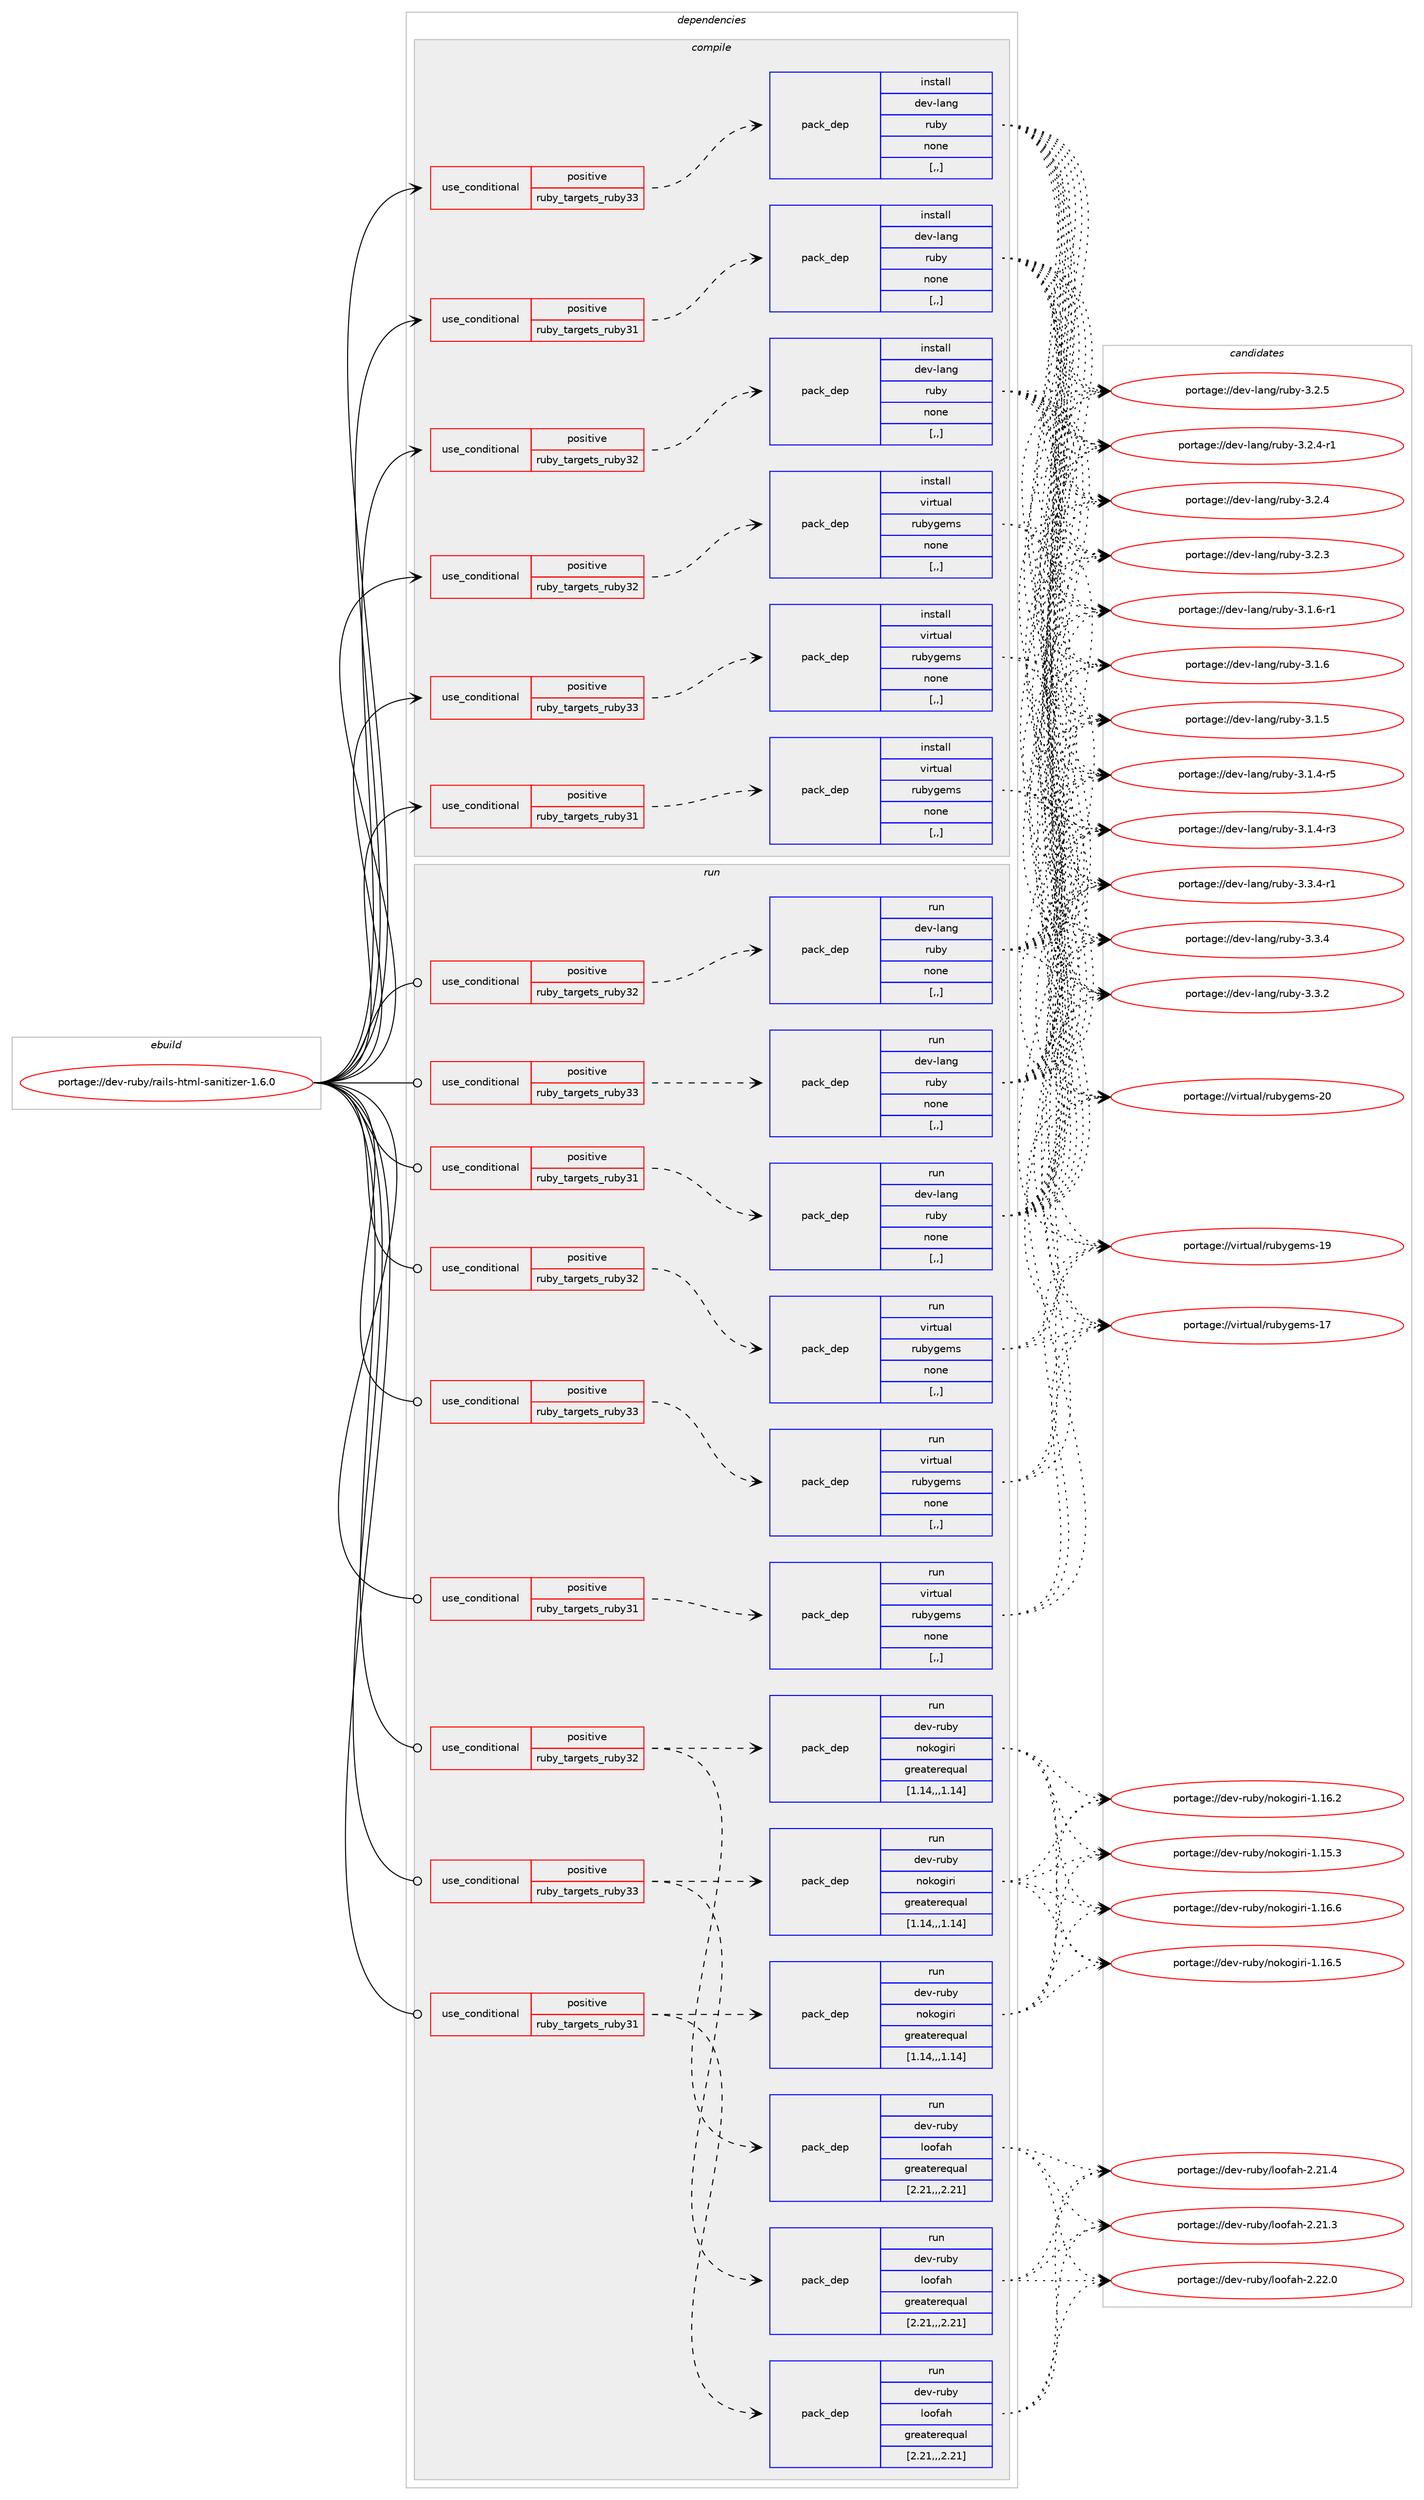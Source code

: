 digraph prolog {

# *************
# Graph options
# *************

newrank=true;
concentrate=true;
compound=true;
graph [rankdir=LR,fontname=Helvetica,fontsize=10,ranksep=1.5];#, ranksep=2.5, nodesep=0.2];
edge  [arrowhead=vee];
node  [fontname=Helvetica,fontsize=10];

# **********
# The ebuild
# **********

subgraph cluster_leftcol {
color=gray;
label=<<i>ebuild</i>>;
id [label="portage://dev-ruby/rails-html-sanitizer-1.6.0", color=red, width=4, href="../dev-ruby/rails-html-sanitizer-1.6.0.svg"];
}

# ****************
# The dependencies
# ****************

subgraph cluster_midcol {
color=gray;
label=<<i>dependencies</i>>;
subgraph cluster_compile {
fillcolor="#eeeeee";
style=filled;
label=<<i>compile</i>>;
subgraph cond53502 {
dependency196470 [label=<<TABLE BORDER="0" CELLBORDER="1" CELLSPACING="0" CELLPADDING="4"><TR><TD ROWSPAN="3" CELLPADDING="10">use_conditional</TD></TR><TR><TD>positive</TD></TR><TR><TD>ruby_targets_ruby31</TD></TR></TABLE>>, shape=none, color=red];
subgraph pack141615 {
dependency196471 [label=<<TABLE BORDER="0" CELLBORDER="1" CELLSPACING="0" CELLPADDING="4" WIDTH="220"><TR><TD ROWSPAN="6" CELLPADDING="30">pack_dep</TD></TR><TR><TD WIDTH="110">install</TD></TR><TR><TD>dev-lang</TD></TR><TR><TD>ruby</TD></TR><TR><TD>none</TD></TR><TR><TD>[,,]</TD></TR></TABLE>>, shape=none, color=blue];
}
dependency196470:e -> dependency196471:w [weight=20,style="dashed",arrowhead="vee"];
}
id:e -> dependency196470:w [weight=20,style="solid",arrowhead="vee"];
subgraph cond53503 {
dependency196472 [label=<<TABLE BORDER="0" CELLBORDER="1" CELLSPACING="0" CELLPADDING="4"><TR><TD ROWSPAN="3" CELLPADDING="10">use_conditional</TD></TR><TR><TD>positive</TD></TR><TR><TD>ruby_targets_ruby31</TD></TR></TABLE>>, shape=none, color=red];
subgraph pack141616 {
dependency196473 [label=<<TABLE BORDER="0" CELLBORDER="1" CELLSPACING="0" CELLPADDING="4" WIDTH="220"><TR><TD ROWSPAN="6" CELLPADDING="30">pack_dep</TD></TR><TR><TD WIDTH="110">install</TD></TR><TR><TD>virtual</TD></TR><TR><TD>rubygems</TD></TR><TR><TD>none</TD></TR><TR><TD>[,,]</TD></TR></TABLE>>, shape=none, color=blue];
}
dependency196472:e -> dependency196473:w [weight=20,style="dashed",arrowhead="vee"];
}
id:e -> dependency196472:w [weight=20,style="solid",arrowhead="vee"];
subgraph cond53504 {
dependency196474 [label=<<TABLE BORDER="0" CELLBORDER="1" CELLSPACING="0" CELLPADDING="4"><TR><TD ROWSPAN="3" CELLPADDING="10">use_conditional</TD></TR><TR><TD>positive</TD></TR><TR><TD>ruby_targets_ruby32</TD></TR></TABLE>>, shape=none, color=red];
subgraph pack141617 {
dependency196475 [label=<<TABLE BORDER="0" CELLBORDER="1" CELLSPACING="0" CELLPADDING="4" WIDTH="220"><TR><TD ROWSPAN="6" CELLPADDING="30">pack_dep</TD></TR><TR><TD WIDTH="110">install</TD></TR><TR><TD>dev-lang</TD></TR><TR><TD>ruby</TD></TR><TR><TD>none</TD></TR><TR><TD>[,,]</TD></TR></TABLE>>, shape=none, color=blue];
}
dependency196474:e -> dependency196475:w [weight=20,style="dashed",arrowhead="vee"];
}
id:e -> dependency196474:w [weight=20,style="solid",arrowhead="vee"];
subgraph cond53505 {
dependency196476 [label=<<TABLE BORDER="0" CELLBORDER="1" CELLSPACING="0" CELLPADDING="4"><TR><TD ROWSPAN="3" CELLPADDING="10">use_conditional</TD></TR><TR><TD>positive</TD></TR><TR><TD>ruby_targets_ruby32</TD></TR></TABLE>>, shape=none, color=red];
subgraph pack141618 {
dependency196477 [label=<<TABLE BORDER="0" CELLBORDER="1" CELLSPACING="0" CELLPADDING="4" WIDTH="220"><TR><TD ROWSPAN="6" CELLPADDING="30">pack_dep</TD></TR><TR><TD WIDTH="110">install</TD></TR><TR><TD>virtual</TD></TR><TR><TD>rubygems</TD></TR><TR><TD>none</TD></TR><TR><TD>[,,]</TD></TR></TABLE>>, shape=none, color=blue];
}
dependency196476:e -> dependency196477:w [weight=20,style="dashed",arrowhead="vee"];
}
id:e -> dependency196476:w [weight=20,style="solid",arrowhead="vee"];
subgraph cond53506 {
dependency196478 [label=<<TABLE BORDER="0" CELLBORDER="1" CELLSPACING="0" CELLPADDING="4"><TR><TD ROWSPAN="3" CELLPADDING="10">use_conditional</TD></TR><TR><TD>positive</TD></TR><TR><TD>ruby_targets_ruby33</TD></TR></TABLE>>, shape=none, color=red];
subgraph pack141619 {
dependency196479 [label=<<TABLE BORDER="0" CELLBORDER="1" CELLSPACING="0" CELLPADDING="4" WIDTH="220"><TR><TD ROWSPAN="6" CELLPADDING="30">pack_dep</TD></TR><TR><TD WIDTH="110">install</TD></TR><TR><TD>dev-lang</TD></TR><TR><TD>ruby</TD></TR><TR><TD>none</TD></TR><TR><TD>[,,]</TD></TR></TABLE>>, shape=none, color=blue];
}
dependency196478:e -> dependency196479:w [weight=20,style="dashed",arrowhead="vee"];
}
id:e -> dependency196478:w [weight=20,style="solid",arrowhead="vee"];
subgraph cond53507 {
dependency196480 [label=<<TABLE BORDER="0" CELLBORDER="1" CELLSPACING="0" CELLPADDING="4"><TR><TD ROWSPAN="3" CELLPADDING="10">use_conditional</TD></TR><TR><TD>positive</TD></TR><TR><TD>ruby_targets_ruby33</TD></TR></TABLE>>, shape=none, color=red];
subgraph pack141620 {
dependency196481 [label=<<TABLE BORDER="0" CELLBORDER="1" CELLSPACING="0" CELLPADDING="4" WIDTH="220"><TR><TD ROWSPAN="6" CELLPADDING="30">pack_dep</TD></TR><TR><TD WIDTH="110">install</TD></TR><TR><TD>virtual</TD></TR><TR><TD>rubygems</TD></TR><TR><TD>none</TD></TR><TR><TD>[,,]</TD></TR></TABLE>>, shape=none, color=blue];
}
dependency196480:e -> dependency196481:w [weight=20,style="dashed",arrowhead="vee"];
}
id:e -> dependency196480:w [weight=20,style="solid",arrowhead="vee"];
}
subgraph cluster_compileandrun {
fillcolor="#eeeeee";
style=filled;
label=<<i>compile and run</i>>;
}
subgraph cluster_run {
fillcolor="#eeeeee";
style=filled;
label=<<i>run</i>>;
subgraph cond53508 {
dependency196482 [label=<<TABLE BORDER="0" CELLBORDER="1" CELLSPACING="0" CELLPADDING="4"><TR><TD ROWSPAN="3" CELLPADDING="10">use_conditional</TD></TR><TR><TD>positive</TD></TR><TR><TD>ruby_targets_ruby31</TD></TR></TABLE>>, shape=none, color=red];
subgraph pack141621 {
dependency196483 [label=<<TABLE BORDER="0" CELLBORDER="1" CELLSPACING="0" CELLPADDING="4" WIDTH="220"><TR><TD ROWSPAN="6" CELLPADDING="30">pack_dep</TD></TR><TR><TD WIDTH="110">run</TD></TR><TR><TD>dev-lang</TD></TR><TR><TD>ruby</TD></TR><TR><TD>none</TD></TR><TR><TD>[,,]</TD></TR></TABLE>>, shape=none, color=blue];
}
dependency196482:e -> dependency196483:w [weight=20,style="dashed",arrowhead="vee"];
}
id:e -> dependency196482:w [weight=20,style="solid",arrowhead="odot"];
subgraph cond53509 {
dependency196484 [label=<<TABLE BORDER="0" CELLBORDER="1" CELLSPACING="0" CELLPADDING="4"><TR><TD ROWSPAN="3" CELLPADDING="10">use_conditional</TD></TR><TR><TD>positive</TD></TR><TR><TD>ruby_targets_ruby31</TD></TR></TABLE>>, shape=none, color=red];
subgraph pack141622 {
dependency196485 [label=<<TABLE BORDER="0" CELLBORDER="1" CELLSPACING="0" CELLPADDING="4" WIDTH="220"><TR><TD ROWSPAN="6" CELLPADDING="30">pack_dep</TD></TR><TR><TD WIDTH="110">run</TD></TR><TR><TD>dev-ruby</TD></TR><TR><TD>loofah</TD></TR><TR><TD>greaterequal</TD></TR><TR><TD>[2.21,,,2.21]</TD></TR></TABLE>>, shape=none, color=blue];
}
dependency196484:e -> dependency196485:w [weight=20,style="dashed",arrowhead="vee"];
subgraph pack141623 {
dependency196486 [label=<<TABLE BORDER="0" CELLBORDER="1" CELLSPACING="0" CELLPADDING="4" WIDTH="220"><TR><TD ROWSPAN="6" CELLPADDING="30">pack_dep</TD></TR><TR><TD WIDTH="110">run</TD></TR><TR><TD>dev-ruby</TD></TR><TR><TD>nokogiri</TD></TR><TR><TD>greaterequal</TD></TR><TR><TD>[1.14,,,1.14]</TD></TR></TABLE>>, shape=none, color=blue];
}
dependency196484:e -> dependency196486:w [weight=20,style="dashed",arrowhead="vee"];
}
id:e -> dependency196484:w [weight=20,style="solid",arrowhead="odot"];
subgraph cond53510 {
dependency196487 [label=<<TABLE BORDER="0" CELLBORDER="1" CELLSPACING="0" CELLPADDING="4"><TR><TD ROWSPAN="3" CELLPADDING="10">use_conditional</TD></TR><TR><TD>positive</TD></TR><TR><TD>ruby_targets_ruby31</TD></TR></TABLE>>, shape=none, color=red];
subgraph pack141624 {
dependency196488 [label=<<TABLE BORDER="0" CELLBORDER="1" CELLSPACING="0" CELLPADDING="4" WIDTH="220"><TR><TD ROWSPAN="6" CELLPADDING="30">pack_dep</TD></TR><TR><TD WIDTH="110">run</TD></TR><TR><TD>virtual</TD></TR><TR><TD>rubygems</TD></TR><TR><TD>none</TD></TR><TR><TD>[,,]</TD></TR></TABLE>>, shape=none, color=blue];
}
dependency196487:e -> dependency196488:w [weight=20,style="dashed",arrowhead="vee"];
}
id:e -> dependency196487:w [weight=20,style="solid",arrowhead="odot"];
subgraph cond53511 {
dependency196489 [label=<<TABLE BORDER="0" CELLBORDER="1" CELLSPACING="0" CELLPADDING="4"><TR><TD ROWSPAN="3" CELLPADDING="10">use_conditional</TD></TR><TR><TD>positive</TD></TR><TR><TD>ruby_targets_ruby32</TD></TR></TABLE>>, shape=none, color=red];
subgraph pack141625 {
dependency196490 [label=<<TABLE BORDER="0" CELLBORDER="1" CELLSPACING="0" CELLPADDING="4" WIDTH="220"><TR><TD ROWSPAN="6" CELLPADDING="30">pack_dep</TD></TR><TR><TD WIDTH="110">run</TD></TR><TR><TD>dev-lang</TD></TR><TR><TD>ruby</TD></TR><TR><TD>none</TD></TR><TR><TD>[,,]</TD></TR></TABLE>>, shape=none, color=blue];
}
dependency196489:e -> dependency196490:w [weight=20,style="dashed",arrowhead="vee"];
}
id:e -> dependency196489:w [weight=20,style="solid",arrowhead="odot"];
subgraph cond53512 {
dependency196491 [label=<<TABLE BORDER="0" CELLBORDER="1" CELLSPACING="0" CELLPADDING="4"><TR><TD ROWSPAN="3" CELLPADDING="10">use_conditional</TD></TR><TR><TD>positive</TD></TR><TR><TD>ruby_targets_ruby32</TD></TR></TABLE>>, shape=none, color=red];
subgraph pack141626 {
dependency196492 [label=<<TABLE BORDER="0" CELLBORDER="1" CELLSPACING="0" CELLPADDING="4" WIDTH="220"><TR><TD ROWSPAN="6" CELLPADDING="30">pack_dep</TD></TR><TR><TD WIDTH="110">run</TD></TR><TR><TD>dev-ruby</TD></TR><TR><TD>loofah</TD></TR><TR><TD>greaterequal</TD></TR><TR><TD>[2.21,,,2.21]</TD></TR></TABLE>>, shape=none, color=blue];
}
dependency196491:e -> dependency196492:w [weight=20,style="dashed",arrowhead="vee"];
subgraph pack141627 {
dependency196493 [label=<<TABLE BORDER="0" CELLBORDER="1" CELLSPACING="0" CELLPADDING="4" WIDTH="220"><TR><TD ROWSPAN="6" CELLPADDING="30">pack_dep</TD></TR><TR><TD WIDTH="110">run</TD></TR><TR><TD>dev-ruby</TD></TR><TR><TD>nokogiri</TD></TR><TR><TD>greaterequal</TD></TR><TR><TD>[1.14,,,1.14]</TD></TR></TABLE>>, shape=none, color=blue];
}
dependency196491:e -> dependency196493:w [weight=20,style="dashed",arrowhead="vee"];
}
id:e -> dependency196491:w [weight=20,style="solid",arrowhead="odot"];
subgraph cond53513 {
dependency196494 [label=<<TABLE BORDER="0" CELLBORDER="1" CELLSPACING="0" CELLPADDING="4"><TR><TD ROWSPAN="3" CELLPADDING="10">use_conditional</TD></TR><TR><TD>positive</TD></TR><TR><TD>ruby_targets_ruby32</TD></TR></TABLE>>, shape=none, color=red];
subgraph pack141628 {
dependency196495 [label=<<TABLE BORDER="0" CELLBORDER="1" CELLSPACING="0" CELLPADDING="4" WIDTH="220"><TR><TD ROWSPAN="6" CELLPADDING="30">pack_dep</TD></TR><TR><TD WIDTH="110">run</TD></TR><TR><TD>virtual</TD></TR><TR><TD>rubygems</TD></TR><TR><TD>none</TD></TR><TR><TD>[,,]</TD></TR></TABLE>>, shape=none, color=blue];
}
dependency196494:e -> dependency196495:w [weight=20,style="dashed",arrowhead="vee"];
}
id:e -> dependency196494:w [weight=20,style="solid",arrowhead="odot"];
subgraph cond53514 {
dependency196496 [label=<<TABLE BORDER="0" CELLBORDER="1" CELLSPACING="0" CELLPADDING="4"><TR><TD ROWSPAN="3" CELLPADDING="10">use_conditional</TD></TR><TR><TD>positive</TD></TR><TR><TD>ruby_targets_ruby33</TD></TR></TABLE>>, shape=none, color=red];
subgraph pack141629 {
dependency196497 [label=<<TABLE BORDER="0" CELLBORDER="1" CELLSPACING="0" CELLPADDING="4" WIDTH="220"><TR><TD ROWSPAN="6" CELLPADDING="30">pack_dep</TD></TR><TR><TD WIDTH="110">run</TD></TR><TR><TD>dev-lang</TD></TR><TR><TD>ruby</TD></TR><TR><TD>none</TD></TR><TR><TD>[,,]</TD></TR></TABLE>>, shape=none, color=blue];
}
dependency196496:e -> dependency196497:w [weight=20,style="dashed",arrowhead="vee"];
}
id:e -> dependency196496:w [weight=20,style="solid",arrowhead="odot"];
subgraph cond53515 {
dependency196498 [label=<<TABLE BORDER="0" CELLBORDER="1" CELLSPACING="0" CELLPADDING="4"><TR><TD ROWSPAN="3" CELLPADDING="10">use_conditional</TD></TR><TR><TD>positive</TD></TR><TR><TD>ruby_targets_ruby33</TD></TR></TABLE>>, shape=none, color=red];
subgraph pack141630 {
dependency196499 [label=<<TABLE BORDER="0" CELLBORDER="1" CELLSPACING="0" CELLPADDING="4" WIDTH="220"><TR><TD ROWSPAN="6" CELLPADDING="30">pack_dep</TD></TR><TR><TD WIDTH="110">run</TD></TR><TR><TD>dev-ruby</TD></TR><TR><TD>loofah</TD></TR><TR><TD>greaterequal</TD></TR><TR><TD>[2.21,,,2.21]</TD></TR></TABLE>>, shape=none, color=blue];
}
dependency196498:e -> dependency196499:w [weight=20,style="dashed",arrowhead="vee"];
subgraph pack141631 {
dependency196500 [label=<<TABLE BORDER="0" CELLBORDER="1" CELLSPACING="0" CELLPADDING="4" WIDTH="220"><TR><TD ROWSPAN="6" CELLPADDING="30">pack_dep</TD></TR><TR><TD WIDTH="110">run</TD></TR><TR><TD>dev-ruby</TD></TR><TR><TD>nokogiri</TD></TR><TR><TD>greaterequal</TD></TR><TR><TD>[1.14,,,1.14]</TD></TR></TABLE>>, shape=none, color=blue];
}
dependency196498:e -> dependency196500:w [weight=20,style="dashed",arrowhead="vee"];
}
id:e -> dependency196498:w [weight=20,style="solid",arrowhead="odot"];
subgraph cond53516 {
dependency196501 [label=<<TABLE BORDER="0" CELLBORDER="1" CELLSPACING="0" CELLPADDING="4"><TR><TD ROWSPAN="3" CELLPADDING="10">use_conditional</TD></TR><TR><TD>positive</TD></TR><TR><TD>ruby_targets_ruby33</TD></TR></TABLE>>, shape=none, color=red];
subgraph pack141632 {
dependency196502 [label=<<TABLE BORDER="0" CELLBORDER="1" CELLSPACING="0" CELLPADDING="4" WIDTH="220"><TR><TD ROWSPAN="6" CELLPADDING="30">pack_dep</TD></TR><TR><TD WIDTH="110">run</TD></TR><TR><TD>virtual</TD></TR><TR><TD>rubygems</TD></TR><TR><TD>none</TD></TR><TR><TD>[,,]</TD></TR></TABLE>>, shape=none, color=blue];
}
dependency196501:e -> dependency196502:w [weight=20,style="dashed",arrowhead="vee"];
}
id:e -> dependency196501:w [weight=20,style="solid",arrowhead="odot"];
}
}

# **************
# The candidates
# **************

subgraph cluster_choices {
rank=same;
color=gray;
label=<<i>candidates</i>>;

subgraph choice141615 {
color=black;
nodesep=1;
choice100101118451089711010347114117981214551465146524511449 [label="portage://dev-lang/ruby-3.3.4-r1", color=red, width=4,href="../dev-lang/ruby-3.3.4-r1.svg"];
choice10010111845108971101034711411798121455146514652 [label="portage://dev-lang/ruby-3.3.4", color=red, width=4,href="../dev-lang/ruby-3.3.4.svg"];
choice10010111845108971101034711411798121455146514650 [label="portage://dev-lang/ruby-3.3.2", color=red, width=4,href="../dev-lang/ruby-3.3.2.svg"];
choice10010111845108971101034711411798121455146504653 [label="portage://dev-lang/ruby-3.2.5", color=red, width=4,href="../dev-lang/ruby-3.2.5.svg"];
choice100101118451089711010347114117981214551465046524511449 [label="portage://dev-lang/ruby-3.2.4-r1", color=red, width=4,href="../dev-lang/ruby-3.2.4-r1.svg"];
choice10010111845108971101034711411798121455146504652 [label="portage://dev-lang/ruby-3.2.4", color=red, width=4,href="../dev-lang/ruby-3.2.4.svg"];
choice10010111845108971101034711411798121455146504651 [label="portage://dev-lang/ruby-3.2.3", color=red, width=4,href="../dev-lang/ruby-3.2.3.svg"];
choice100101118451089711010347114117981214551464946544511449 [label="portage://dev-lang/ruby-3.1.6-r1", color=red, width=4,href="../dev-lang/ruby-3.1.6-r1.svg"];
choice10010111845108971101034711411798121455146494654 [label="portage://dev-lang/ruby-3.1.6", color=red, width=4,href="../dev-lang/ruby-3.1.6.svg"];
choice10010111845108971101034711411798121455146494653 [label="portage://dev-lang/ruby-3.1.5", color=red, width=4,href="../dev-lang/ruby-3.1.5.svg"];
choice100101118451089711010347114117981214551464946524511453 [label="portage://dev-lang/ruby-3.1.4-r5", color=red, width=4,href="../dev-lang/ruby-3.1.4-r5.svg"];
choice100101118451089711010347114117981214551464946524511451 [label="portage://dev-lang/ruby-3.1.4-r3", color=red, width=4,href="../dev-lang/ruby-3.1.4-r3.svg"];
dependency196471:e -> choice100101118451089711010347114117981214551465146524511449:w [style=dotted,weight="100"];
dependency196471:e -> choice10010111845108971101034711411798121455146514652:w [style=dotted,weight="100"];
dependency196471:e -> choice10010111845108971101034711411798121455146514650:w [style=dotted,weight="100"];
dependency196471:e -> choice10010111845108971101034711411798121455146504653:w [style=dotted,weight="100"];
dependency196471:e -> choice100101118451089711010347114117981214551465046524511449:w [style=dotted,weight="100"];
dependency196471:e -> choice10010111845108971101034711411798121455146504652:w [style=dotted,weight="100"];
dependency196471:e -> choice10010111845108971101034711411798121455146504651:w [style=dotted,weight="100"];
dependency196471:e -> choice100101118451089711010347114117981214551464946544511449:w [style=dotted,weight="100"];
dependency196471:e -> choice10010111845108971101034711411798121455146494654:w [style=dotted,weight="100"];
dependency196471:e -> choice10010111845108971101034711411798121455146494653:w [style=dotted,weight="100"];
dependency196471:e -> choice100101118451089711010347114117981214551464946524511453:w [style=dotted,weight="100"];
dependency196471:e -> choice100101118451089711010347114117981214551464946524511451:w [style=dotted,weight="100"];
}
subgraph choice141616 {
color=black;
nodesep=1;
choice118105114116117971084711411798121103101109115455048 [label="portage://virtual/rubygems-20", color=red, width=4,href="../virtual/rubygems-20.svg"];
choice118105114116117971084711411798121103101109115454957 [label="portage://virtual/rubygems-19", color=red, width=4,href="../virtual/rubygems-19.svg"];
choice118105114116117971084711411798121103101109115454955 [label="portage://virtual/rubygems-17", color=red, width=4,href="../virtual/rubygems-17.svg"];
dependency196473:e -> choice118105114116117971084711411798121103101109115455048:w [style=dotted,weight="100"];
dependency196473:e -> choice118105114116117971084711411798121103101109115454957:w [style=dotted,weight="100"];
dependency196473:e -> choice118105114116117971084711411798121103101109115454955:w [style=dotted,weight="100"];
}
subgraph choice141617 {
color=black;
nodesep=1;
choice100101118451089711010347114117981214551465146524511449 [label="portage://dev-lang/ruby-3.3.4-r1", color=red, width=4,href="../dev-lang/ruby-3.3.4-r1.svg"];
choice10010111845108971101034711411798121455146514652 [label="portage://dev-lang/ruby-3.3.4", color=red, width=4,href="../dev-lang/ruby-3.3.4.svg"];
choice10010111845108971101034711411798121455146514650 [label="portage://dev-lang/ruby-3.3.2", color=red, width=4,href="../dev-lang/ruby-3.3.2.svg"];
choice10010111845108971101034711411798121455146504653 [label="portage://dev-lang/ruby-3.2.5", color=red, width=4,href="../dev-lang/ruby-3.2.5.svg"];
choice100101118451089711010347114117981214551465046524511449 [label="portage://dev-lang/ruby-3.2.4-r1", color=red, width=4,href="../dev-lang/ruby-3.2.4-r1.svg"];
choice10010111845108971101034711411798121455146504652 [label="portage://dev-lang/ruby-3.2.4", color=red, width=4,href="../dev-lang/ruby-3.2.4.svg"];
choice10010111845108971101034711411798121455146504651 [label="portage://dev-lang/ruby-3.2.3", color=red, width=4,href="../dev-lang/ruby-3.2.3.svg"];
choice100101118451089711010347114117981214551464946544511449 [label="portage://dev-lang/ruby-3.1.6-r1", color=red, width=4,href="../dev-lang/ruby-3.1.6-r1.svg"];
choice10010111845108971101034711411798121455146494654 [label="portage://dev-lang/ruby-3.1.6", color=red, width=4,href="../dev-lang/ruby-3.1.6.svg"];
choice10010111845108971101034711411798121455146494653 [label="portage://dev-lang/ruby-3.1.5", color=red, width=4,href="../dev-lang/ruby-3.1.5.svg"];
choice100101118451089711010347114117981214551464946524511453 [label="portage://dev-lang/ruby-3.1.4-r5", color=red, width=4,href="../dev-lang/ruby-3.1.4-r5.svg"];
choice100101118451089711010347114117981214551464946524511451 [label="portage://dev-lang/ruby-3.1.4-r3", color=red, width=4,href="../dev-lang/ruby-3.1.4-r3.svg"];
dependency196475:e -> choice100101118451089711010347114117981214551465146524511449:w [style=dotted,weight="100"];
dependency196475:e -> choice10010111845108971101034711411798121455146514652:w [style=dotted,weight="100"];
dependency196475:e -> choice10010111845108971101034711411798121455146514650:w [style=dotted,weight="100"];
dependency196475:e -> choice10010111845108971101034711411798121455146504653:w [style=dotted,weight="100"];
dependency196475:e -> choice100101118451089711010347114117981214551465046524511449:w [style=dotted,weight="100"];
dependency196475:e -> choice10010111845108971101034711411798121455146504652:w [style=dotted,weight="100"];
dependency196475:e -> choice10010111845108971101034711411798121455146504651:w [style=dotted,weight="100"];
dependency196475:e -> choice100101118451089711010347114117981214551464946544511449:w [style=dotted,weight="100"];
dependency196475:e -> choice10010111845108971101034711411798121455146494654:w [style=dotted,weight="100"];
dependency196475:e -> choice10010111845108971101034711411798121455146494653:w [style=dotted,weight="100"];
dependency196475:e -> choice100101118451089711010347114117981214551464946524511453:w [style=dotted,weight="100"];
dependency196475:e -> choice100101118451089711010347114117981214551464946524511451:w [style=dotted,weight="100"];
}
subgraph choice141618 {
color=black;
nodesep=1;
choice118105114116117971084711411798121103101109115455048 [label="portage://virtual/rubygems-20", color=red, width=4,href="../virtual/rubygems-20.svg"];
choice118105114116117971084711411798121103101109115454957 [label="portage://virtual/rubygems-19", color=red, width=4,href="../virtual/rubygems-19.svg"];
choice118105114116117971084711411798121103101109115454955 [label="portage://virtual/rubygems-17", color=red, width=4,href="../virtual/rubygems-17.svg"];
dependency196477:e -> choice118105114116117971084711411798121103101109115455048:w [style=dotted,weight="100"];
dependency196477:e -> choice118105114116117971084711411798121103101109115454957:w [style=dotted,weight="100"];
dependency196477:e -> choice118105114116117971084711411798121103101109115454955:w [style=dotted,weight="100"];
}
subgraph choice141619 {
color=black;
nodesep=1;
choice100101118451089711010347114117981214551465146524511449 [label="portage://dev-lang/ruby-3.3.4-r1", color=red, width=4,href="../dev-lang/ruby-3.3.4-r1.svg"];
choice10010111845108971101034711411798121455146514652 [label="portage://dev-lang/ruby-3.3.4", color=red, width=4,href="../dev-lang/ruby-3.3.4.svg"];
choice10010111845108971101034711411798121455146514650 [label="portage://dev-lang/ruby-3.3.2", color=red, width=4,href="../dev-lang/ruby-3.3.2.svg"];
choice10010111845108971101034711411798121455146504653 [label="portage://dev-lang/ruby-3.2.5", color=red, width=4,href="../dev-lang/ruby-3.2.5.svg"];
choice100101118451089711010347114117981214551465046524511449 [label="portage://dev-lang/ruby-3.2.4-r1", color=red, width=4,href="../dev-lang/ruby-3.2.4-r1.svg"];
choice10010111845108971101034711411798121455146504652 [label="portage://dev-lang/ruby-3.2.4", color=red, width=4,href="../dev-lang/ruby-3.2.4.svg"];
choice10010111845108971101034711411798121455146504651 [label="portage://dev-lang/ruby-3.2.3", color=red, width=4,href="../dev-lang/ruby-3.2.3.svg"];
choice100101118451089711010347114117981214551464946544511449 [label="portage://dev-lang/ruby-3.1.6-r1", color=red, width=4,href="../dev-lang/ruby-3.1.6-r1.svg"];
choice10010111845108971101034711411798121455146494654 [label="portage://dev-lang/ruby-3.1.6", color=red, width=4,href="../dev-lang/ruby-3.1.6.svg"];
choice10010111845108971101034711411798121455146494653 [label="portage://dev-lang/ruby-3.1.5", color=red, width=4,href="../dev-lang/ruby-3.1.5.svg"];
choice100101118451089711010347114117981214551464946524511453 [label="portage://dev-lang/ruby-3.1.4-r5", color=red, width=4,href="../dev-lang/ruby-3.1.4-r5.svg"];
choice100101118451089711010347114117981214551464946524511451 [label="portage://dev-lang/ruby-3.1.4-r3", color=red, width=4,href="../dev-lang/ruby-3.1.4-r3.svg"];
dependency196479:e -> choice100101118451089711010347114117981214551465146524511449:w [style=dotted,weight="100"];
dependency196479:e -> choice10010111845108971101034711411798121455146514652:w [style=dotted,weight="100"];
dependency196479:e -> choice10010111845108971101034711411798121455146514650:w [style=dotted,weight="100"];
dependency196479:e -> choice10010111845108971101034711411798121455146504653:w [style=dotted,weight="100"];
dependency196479:e -> choice100101118451089711010347114117981214551465046524511449:w [style=dotted,weight="100"];
dependency196479:e -> choice10010111845108971101034711411798121455146504652:w [style=dotted,weight="100"];
dependency196479:e -> choice10010111845108971101034711411798121455146504651:w [style=dotted,weight="100"];
dependency196479:e -> choice100101118451089711010347114117981214551464946544511449:w [style=dotted,weight="100"];
dependency196479:e -> choice10010111845108971101034711411798121455146494654:w [style=dotted,weight="100"];
dependency196479:e -> choice10010111845108971101034711411798121455146494653:w [style=dotted,weight="100"];
dependency196479:e -> choice100101118451089711010347114117981214551464946524511453:w [style=dotted,weight="100"];
dependency196479:e -> choice100101118451089711010347114117981214551464946524511451:w [style=dotted,weight="100"];
}
subgraph choice141620 {
color=black;
nodesep=1;
choice118105114116117971084711411798121103101109115455048 [label="portage://virtual/rubygems-20", color=red, width=4,href="../virtual/rubygems-20.svg"];
choice118105114116117971084711411798121103101109115454957 [label="portage://virtual/rubygems-19", color=red, width=4,href="../virtual/rubygems-19.svg"];
choice118105114116117971084711411798121103101109115454955 [label="portage://virtual/rubygems-17", color=red, width=4,href="../virtual/rubygems-17.svg"];
dependency196481:e -> choice118105114116117971084711411798121103101109115455048:w [style=dotted,weight="100"];
dependency196481:e -> choice118105114116117971084711411798121103101109115454957:w [style=dotted,weight="100"];
dependency196481:e -> choice118105114116117971084711411798121103101109115454955:w [style=dotted,weight="100"];
}
subgraph choice141621 {
color=black;
nodesep=1;
choice100101118451089711010347114117981214551465146524511449 [label="portage://dev-lang/ruby-3.3.4-r1", color=red, width=4,href="../dev-lang/ruby-3.3.4-r1.svg"];
choice10010111845108971101034711411798121455146514652 [label="portage://dev-lang/ruby-3.3.4", color=red, width=4,href="../dev-lang/ruby-3.3.4.svg"];
choice10010111845108971101034711411798121455146514650 [label="portage://dev-lang/ruby-3.3.2", color=red, width=4,href="../dev-lang/ruby-3.3.2.svg"];
choice10010111845108971101034711411798121455146504653 [label="portage://dev-lang/ruby-3.2.5", color=red, width=4,href="../dev-lang/ruby-3.2.5.svg"];
choice100101118451089711010347114117981214551465046524511449 [label="portage://dev-lang/ruby-3.2.4-r1", color=red, width=4,href="../dev-lang/ruby-3.2.4-r1.svg"];
choice10010111845108971101034711411798121455146504652 [label="portage://dev-lang/ruby-3.2.4", color=red, width=4,href="../dev-lang/ruby-3.2.4.svg"];
choice10010111845108971101034711411798121455146504651 [label="portage://dev-lang/ruby-3.2.3", color=red, width=4,href="../dev-lang/ruby-3.2.3.svg"];
choice100101118451089711010347114117981214551464946544511449 [label="portage://dev-lang/ruby-3.1.6-r1", color=red, width=4,href="../dev-lang/ruby-3.1.6-r1.svg"];
choice10010111845108971101034711411798121455146494654 [label="portage://dev-lang/ruby-3.1.6", color=red, width=4,href="../dev-lang/ruby-3.1.6.svg"];
choice10010111845108971101034711411798121455146494653 [label="portage://dev-lang/ruby-3.1.5", color=red, width=4,href="../dev-lang/ruby-3.1.5.svg"];
choice100101118451089711010347114117981214551464946524511453 [label="portage://dev-lang/ruby-3.1.4-r5", color=red, width=4,href="../dev-lang/ruby-3.1.4-r5.svg"];
choice100101118451089711010347114117981214551464946524511451 [label="portage://dev-lang/ruby-3.1.4-r3", color=red, width=4,href="../dev-lang/ruby-3.1.4-r3.svg"];
dependency196483:e -> choice100101118451089711010347114117981214551465146524511449:w [style=dotted,weight="100"];
dependency196483:e -> choice10010111845108971101034711411798121455146514652:w [style=dotted,weight="100"];
dependency196483:e -> choice10010111845108971101034711411798121455146514650:w [style=dotted,weight="100"];
dependency196483:e -> choice10010111845108971101034711411798121455146504653:w [style=dotted,weight="100"];
dependency196483:e -> choice100101118451089711010347114117981214551465046524511449:w [style=dotted,weight="100"];
dependency196483:e -> choice10010111845108971101034711411798121455146504652:w [style=dotted,weight="100"];
dependency196483:e -> choice10010111845108971101034711411798121455146504651:w [style=dotted,weight="100"];
dependency196483:e -> choice100101118451089711010347114117981214551464946544511449:w [style=dotted,weight="100"];
dependency196483:e -> choice10010111845108971101034711411798121455146494654:w [style=dotted,weight="100"];
dependency196483:e -> choice10010111845108971101034711411798121455146494653:w [style=dotted,weight="100"];
dependency196483:e -> choice100101118451089711010347114117981214551464946524511453:w [style=dotted,weight="100"];
dependency196483:e -> choice100101118451089711010347114117981214551464946524511451:w [style=dotted,weight="100"];
}
subgraph choice141622 {
color=black;
nodesep=1;
choice1001011184511411798121471081111111029710445504650504648 [label="portage://dev-ruby/loofah-2.22.0", color=red, width=4,href="../dev-ruby/loofah-2.22.0.svg"];
choice1001011184511411798121471081111111029710445504650494652 [label="portage://dev-ruby/loofah-2.21.4", color=red, width=4,href="../dev-ruby/loofah-2.21.4.svg"];
choice1001011184511411798121471081111111029710445504650494651 [label="portage://dev-ruby/loofah-2.21.3", color=red, width=4,href="../dev-ruby/loofah-2.21.3.svg"];
dependency196485:e -> choice1001011184511411798121471081111111029710445504650504648:w [style=dotted,weight="100"];
dependency196485:e -> choice1001011184511411798121471081111111029710445504650494652:w [style=dotted,weight="100"];
dependency196485:e -> choice1001011184511411798121471081111111029710445504650494651:w [style=dotted,weight="100"];
}
subgraph choice141623 {
color=black;
nodesep=1;
choice10010111845114117981214711011110711110310511410545494649544654 [label="portage://dev-ruby/nokogiri-1.16.6", color=red, width=4,href="../dev-ruby/nokogiri-1.16.6.svg"];
choice10010111845114117981214711011110711110310511410545494649544653 [label="portage://dev-ruby/nokogiri-1.16.5", color=red, width=4,href="../dev-ruby/nokogiri-1.16.5.svg"];
choice10010111845114117981214711011110711110310511410545494649544650 [label="portage://dev-ruby/nokogiri-1.16.2", color=red, width=4,href="../dev-ruby/nokogiri-1.16.2.svg"];
choice10010111845114117981214711011110711110310511410545494649534651 [label="portage://dev-ruby/nokogiri-1.15.3", color=red, width=4,href="../dev-ruby/nokogiri-1.15.3.svg"];
dependency196486:e -> choice10010111845114117981214711011110711110310511410545494649544654:w [style=dotted,weight="100"];
dependency196486:e -> choice10010111845114117981214711011110711110310511410545494649544653:w [style=dotted,weight="100"];
dependency196486:e -> choice10010111845114117981214711011110711110310511410545494649544650:w [style=dotted,weight="100"];
dependency196486:e -> choice10010111845114117981214711011110711110310511410545494649534651:w [style=dotted,weight="100"];
}
subgraph choice141624 {
color=black;
nodesep=1;
choice118105114116117971084711411798121103101109115455048 [label="portage://virtual/rubygems-20", color=red, width=4,href="../virtual/rubygems-20.svg"];
choice118105114116117971084711411798121103101109115454957 [label="portage://virtual/rubygems-19", color=red, width=4,href="../virtual/rubygems-19.svg"];
choice118105114116117971084711411798121103101109115454955 [label="portage://virtual/rubygems-17", color=red, width=4,href="../virtual/rubygems-17.svg"];
dependency196488:e -> choice118105114116117971084711411798121103101109115455048:w [style=dotted,weight="100"];
dependency196488:e -> choice118105114116117971084711411798121103101109115454957:w [style=dotted,weight="100"];
dependency196488:e -> choice118105114116117971084711411798121103101109115454955:w [style=dotted,weight="100"];
}
subgraph choice141625 {
color=black;
nodesep=1;
choice100101118451089711010347114117981214551465146524511449 [label="portage://dev-lang/ruby-3.3.4-r1", color=red, width=4,href="../dev-lang/ruby-3.3.4-r1.svg"];
choice10010111845108971101034711411798121455146514652 [label="portage://dev-lang/ruby-3.3.4", color=red, width=4,href="../dev-lang/ruby-3.3.4.svg"];
choice10010111845108971101034711411798121455146514650 [label="portage://dev-lang/ruby-3.3.2", color=red, width=4,href="../dev-lang/ruby-3.3.2.svg"];
choice10010111845108971101034711411798121455146504653 [label="portage://dev-lang/ruby-3.2.5", color=red, width=4,href="../dev-lang/ruby-3.2.5.svg"];
choice100101118451089711010347114117981214551465046524511449 [label="portage://dev-lang/ruby-3.2.4-r1", color=red, width=4,href="../dev-lang/ruby-3.2.4-r1.svg"];
choice10010111845108971101034711411798121455146504652 [label="portage://dev-lang/ruby-3.2.4", color=red, width=4,href="../dev-lang/ruby-3.2.4.svg"];
choice10010111845108971101034711411798121455146504651 [label="portage://dev-lang/ruby-3.2.3", color=red, width=4,href="../dev-lang/ruby-3.2.3.svg"];
choice100101118451089711010347114117981214551464946544511449 [label="portage://dev-lang/ruby-3.1.6-r1", color=red, width=4,href="../dev-lang/ruby-3.1.6-r1.svg"];
choice10010111845108971101034711411798121455146494654 [label="portage://dev-lang/ruby-3.1.6", color=red, width=4,href="../dev-lang/ruby-3.1.6.svg"];
choice10010111845108971101034711411798121455146494653 [label="portage://dev-lang/ruby-3.1.5", color=red, width=4,href="../dev-lang/ruby-3.1.5.svg"];
choice100101118451089711010347114117981214551464946524511453 [label="portage://dev-lang/ruby-3.1.4-r5", color=red, width=4,href="../dev-lang/ruby-3.1.4-r5.svg"];
choice100101118451089711010347114117981214551464946524511451 [label="portage://dev-lang/ruby-3.1.4-r3", color=red, width=4,href="../dev-lang/ruby-3.1.4-r3.svg"];
dependency196490:e -> choice100101118451089711010347114117981214551465146524511449:w [style=dotted,weight="100"];
dependency196490:e -> choice10010111845108971101034711411798121455146514652:w [style=dotted,weight="100"];
dependency196490:e -> choice10010111845108971101034711411798121455146514650:w [style=dotted,weight="100"];
dependency196490:e -> choice10010111845108971101034711411798121455146504653:w [style=dotted,weight="100"];
dependency196490:e -> choice100101118451089711010347114117981214551465046524511449:w [style=dotted,weight="100"];
dependency196490:e -> choice10010111845108971101034711411798121455146504652:w [style=dotted,weight="100"];
dependency196490:e -> choice10010111845108971101034711411798121455146504651:w [style=dotted,weight="100"];
dependency196490:e -> choice100101118451089711010347114117981214551464946544511449:w [style=dotted,weight="100"];
dependency196490:e -> choice10010111845108971101034711411798121455146494654:w [style=dotted,weight="100"];
dependency196490:e -> choice10010111845108971101034711411798121455146494653:w [style=dotted,weight="100"];
dependency196490:e -> choice100101118451089711010347114117981214551464946524511453:w [style=dotted,weight="100"];
dependency196490:e -> choice100101118451089711010347114117981214551464946524511451:w [style=dotted,weight="100"];
}
subgraph choice141626 {
color=black;
nodesep=1;
choice1001011184511411798121471081111111029710445504650504648 [label="portage://dev-ruby/loofah-2.22.0", color=red, width=4,href="../dev-ruby/loofah-2.22.0.svg"];
choice1001011184511411798121471081111111029710445504650494652 [label="portage://dev-ruby/loofah-2.21.4", color=red, width=4,href="../dev-ruby/loofah-2.21.4.svg"];
choice1001011184511411798121471081111111029710445504650494651 [label="portage://dev-ruby/loofah-2.21.3", color=red, width=4,href="../dev-ruby/loofah-2.21.3.svg"];
dependency196492:e -> choice1001011184511411798121471081111111029710445504650504648:w [style=dotted,weight="100"];
dependency196492:e -> choice1001011184511411798121471081111111029710445504650494652:w [style=dotted,weight="100"];
dependency196492:e -> choice1001011184511411798121471081111111029710445504650494651:w [style=dotted,weight="100"];
}
subgraph choice141627 {
color=black;
nodesep=1;
choice10010111845114117981214711011110711110310511410545494649544654 [label="portage://dev-ruby/nokogiri-1.16.6", color=red, width=4,href="../dev-ruby/nokogiri-1.16.6.svg"];
choice10010111845114117981214711011110711110310511410545494649544653 [label="portage://dev-ruby/nokogiri-1.16.5", color=red, width=4,href="../dev-ruby/nokogiri-1.16.5.svg"];
choice10010111845114117981214711011110711110310511410545494649544650 [label="portage://dev-ruby/nokogiri-1.16.2", color=red, width=4,href="../dev-ruby/nokogiri-1.16.2.svg"];
choice10010111845114117981214711011110711110310511410545494649534651 [label="portage://dev-ruby/nokogiri-1.15.3", color=red, width=4,href="../dev-ruby/nokogiri-1.15.3.svg"];
dependency196493:e -> choice10010111845114117981214711011110711110310511410545494649544654:w [style=dotted,weight="100"];
dependency196493:e -> choice10010111845114117981214711011110711110310511410545494649544653:w [style=dotted,weight="100"];
dependency196493:e -> choice10010111845114117981214711011110711110310511410545494649544650:w [style=dotted,weight="100"];
dependency196493:e -> choice10010111845114117981214711011110711110310511410545494649534651:w [style=dotted,weight="100"];
}
subgraph choice141628 {
color=black;
nodesep=1;
choice118105114116117971084711411798121103101109115455048 [label="portage://virtual/rubygems-20", color=red, width=4,href="../virtual/rubygems-20.svg"];
choice118105114116117971084711411798121103101109115454957 [label="portage://virtual/rubygems-19", color=red, width=4,href="../virtual/rubygems-19.svg"];
choice118105114116117971084711411798121103101109115454955 [label="portage://virtual/rubygems-17", color=red, width=4,href="../virtual/rubygems-17.svg"];
dependency196495:e -> choice118105114116117971084711411798121103101109115455048:w [style=dotted,weight="100"];
dependency196495:e -> choice118105114116117971084711411798121103101109115454957:w [style=dotted,weight="100"];
dependency196495:e -> choice118105114116117971084711411798121103101109115454955:w [style=dotted,weight="100"];
}
subgraph choice141629 {
color=black;
nodesep=1;
choice100101118451089711010347114117981214551465146524511449 [label="portage://dev-lang/ruby-3.3.4-r1", color=red, width=4,href="../dev-lang/ruby-3.3.4-r1.svg"];
choice10010111845108971101034711411798121455146514652 [label="portage://dev-lang/ruby-3.3.4", color=red, width=4,href="../dev-lang/ruby-3.3.4.svg"];
choice10010111845108971101034711411798121455146514650 [label="portage://dev-lang/ruby-3.3.2", color=red, width=4,href="../dev-lang/ruby-3.3.2.svg"];
choice10010111845108971101034711411798121455146504653 [label="portage://dev-lang/ruby-3.2.5", color=red, width=4,href="../dev-lang/ruby-3.2.5.svg"];
choice100101118451089711010347114117981214551465046524511449 [label="portage://dev-lang/ruby-3.2.4-r1", color=red, width=4,href="../dev-lang/ruby-3.2.4-r1.svg"];
choice10010111845108971101034711411798121455146504652 [label="portage://dev-lang/ruby-3.2.4", color=red, width=4,href="../dev-lang/ruby-3.2.4.svg"];
choice10010111845108971101034711411798121455146504651 [label="portage://dev-lang/ruby-3.2.3", color=red, width=4,href="../dev-lang/ruby-3.2.3.svg"];
choice100101118451089711010347114117981214551464946544511449 [label="portage://dev-lang/ruby-3.1.6-r1", color=red, width=4,href="../dev-lang/ruby-3.1.6-r1.svg"];
choice10010111845108971101034711411798121455146494654 [label="portage://dev-lang/ruby-3.1.6", color=red, width=4,href="../dev-lang/ruby-3.1.6.svg"];
choice10010111845108971101034711411798121455146494653 [label="portage://dev-lang/ruby-3.1.5", color=red, width=4,href="../dev-lang/ruby-3.1.5.svg"];
choice100101118451089711010347114117981214551464946524511453 [label="portage://dev-lang/ruby-3.1.4-r5", color=red, width=4,href="../dev-lang/ruby-3.1.4-r5.svg"];
choice100101118451089711010347114117981214551464946524511451 [label="portage://dev-lang/ruby-3.1.4-r3", color=red, width=4,href="../dev-lang/ruby-3.1.4-r3.svg"];
dependency196497:e -> choice100101118451089711010347114117981214551465146524511449:w [style=dotted,weight="100"];
dependency196497:e -> choice10010111845108971101034711411798121455146514652:w [style=dotted,weight="100"];
dependency196497:e -> choice10010111845108971101034711411798121455146514650:w [style=dotted,weight="100"];
dependency196497:e -> choice10010111845108971101034711411798121455146504653:w [style=dotted,weight="100"];
dependency196497:e -> choice100101118451089711010347114117981214551465046524511449:w [style=dotted,weight="100"];
dependency196497:e -> choice10010111845108971101034711411798121455146504652:w [style=dotted,weight="100"];
dependency196497:e -> choice10010111845108971101034711411798121455146504651:w [style=dotted,weight="100"];
dependency196497:e -> choice100101118451089711010347114117981214551464946544511449:w [style=dotted,weight="100"];
dependency196497:e -> choice10010111845108971101034711411798121455146494654:w [style=dotted,weight="100"];
dependency196497:e -> choice10010111845108971101034711411798121455146494653:w [style=dotted,weight="100"];
dependency196497:e -> choice100101118451089711010347114117981214551464946524511453:w [style=dotted,weight="100"];
dependency196497:e -> choice100101118451089711010347114117981214551464946524511451:w [style=dotted,weight="100"];
}
subgraph choice141630 {
color=black;
nodesep=1;
choice1001011184511411798121471081111111029710445504650504648 [label="portage://dev-ruby/loofah-2.22.0", color=red, width=4,href="../dev-ruby/loofah-2.22.0.svg"];
choice1001011184511411798121471081111111029710445504650494652 [label="portage://dev-ruby/loofah-2.21.4", color=red, width=4,href="../dev-ruby/loofah-2.21.4.svg"];
choice1001011184511411798121471081111111029710445504650494651 [label="portage://dev-ruby/loofah-2.21.3", color=red, width=4,href="../dev-ruby/loofah-2.21.3.svg"];
dependency196499:e -> choice1001011184511411798121471081111111029710445504650504648:w [style=dotted,weight="100"];
dependency196499:e -> choice1001011184511411798121471081111111029710445504650494652:w [style=dotted,weight="100"];
dependency196499:e -> choice1001011184511411798121471081111111029710445504650494651:w [style=dotted,weight="100"];
}
subgraph choice141631 {
color=black;
nodesep=1;
choice10010111845114117981214711011110711110310511410545494649544654 [label="portage://dev-ruby/nokogiri-1.16.6", color=red, width=4,href="../dev-ruby/nokogiri-1.16.6.svg"];
choice10010111845114117981214711011110711110310511410545494649544653 [label="portage://dev-ruby/nokogiri-1.16.5", color=red, width=4,href="../dev-ruby/nokogiri-1.16.5.svg"];
choice10010111845114117981214711011110711110310511410545494649544650 [label="portage://dev-ruby/nokogiri-1.16.2", color=red, width=4,href="../dev-ruby/nokogiri-1.16.2.svg"];
choice10010111845114117981214711011110711110310511410545494649534651 [label="portage://dev-ruby/nokogiri-1.15.3", color=red, width=4,href="../dev-ruby/nokogiri-1.15.3.svg"];
dependency196500:e -> choice10010111845114117981214711011110711110310511410545494649544654:w [style=dotted,weight="100"];
dependency196500:e -> choice10010111845114117981214711011110711110310511410545494649544653:w [style=dotted,weight="100"];
dependency196500:e -> choice10010111845114117981214711011110711110310511410545494649544650:w [style=dotted,weight="100"];
dependency196500:e -> choice10010111845114117981214711011110711110310511410545494649534651:w [style=dotted,weight="100"];
}
subgraph choice141632 {
color=black;
nodesep=1;
choice118105114116117971084711411798121103101109115455048 [label="portage://virtual/rubygems-20", color=red, width=4,href="../virtual/rubygems-20.svg"];
choice118105114116117971084711411798121103101109115454957 [label="portage://virtual/rubygems-19", color=red, width=4,href="../virtual/rubygems-19.svg"];
choice118105114116117971084711411798121103101109115454955 [label="portage://virtual/rubygems-17", color=red, width=4,href="../virtual/rubygems-17.svg"];
dependency196502:e -> choice118105114116117971084711411798121103101109115455048:w [style=dotted,weight="100"];
dependency196502:e -> choice118105114116117971084711411798121103101109115454957:w [style=dotted,weight="100"];
dependency196502:e -> choice118105114116117971084711411798121103101109115454955:w [style=dotted,weight="100"];
}
}

}
